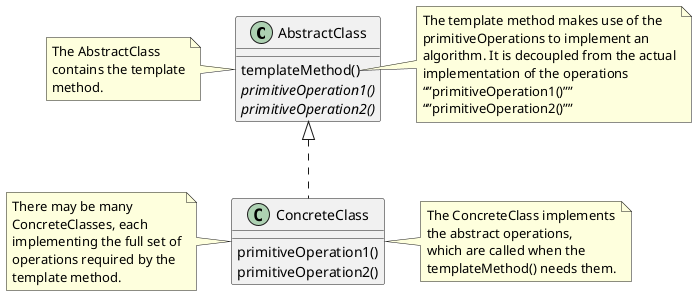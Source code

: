 @startuml
class AbstractClass {
templateMethod()
{abstract} primitiveOperation1()
{abstract} primitiveOperation2()
}
class ConcreteClass

ConcreteClass : primitiveOperation1()
ConcreteClass : primitiveOperation2()

AbstractClass <|.. ConcreteClass

note left of AbstractClass
The AbstractClass
contains the template
method.
end note

note left of ConcreteClass
There may be many
ConcreteClasses, each
implementing the full set of
operations required by the
template method.
end note

note right of ConcreteClass
The ConcreteClass implements
the abstract operations,
which are called when the
templateMethod() needs them.
end note

note right of AbstractClass::templateMethod
The template method makes use of the
primitiveOperations to implement an
algorithm. It is decoupled from the actual
implementation of the operations
“”primitiveOperation1()””
“”primitiveOperation2()””
end note
@enduml
